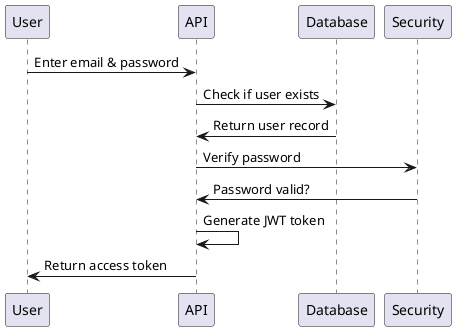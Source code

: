 @startuml
User -> API: Enter email & password
API -> Database: Check if user exists
Database -> API: Return user record
API -> Security: Verify password
Security -> API: Password valid?
API -> API: Generate JWT token
API -> User: Return access token
@enduml
